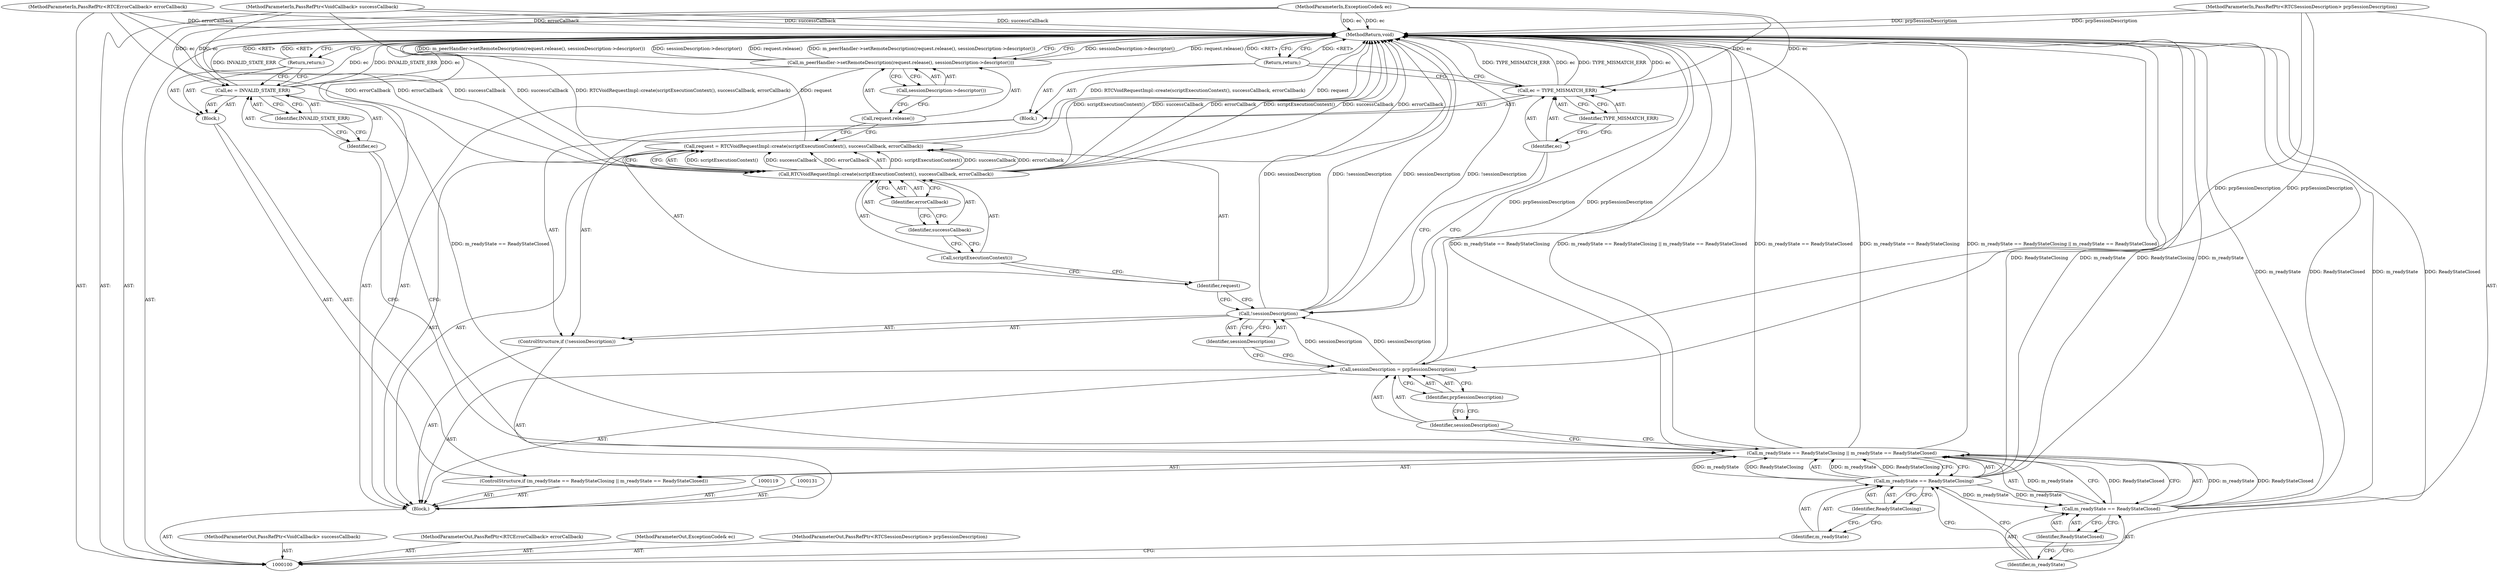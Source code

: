 digraph "1_Chrome_ab5e55ff333def909d025ac45da9ffa0d88a63f2_3" {
"1000141" [label="(MethodReturn,void)"];
"1000102" [label="(MethodParameterIn,PassRefPtr<VoidCallback> successCallback)"];
"1000191" [label="(MethodParameterOut,PassRefPtr<VoidCallback> successCallback)"];
"1000103" [label="(MethodParameterIn,PassRefPtr<RTCErrorCallback> errorCallback)"];
"1000192" [label="(MethodParameterOut,PassRefPtr<RTCErrorCallback> errorCallback)"];
"1000104" [label="(MethodParameterIn,ExceptionCode& ec)"];
"1000193" [label="(MethodParameterOut,ExceptionCode& ec)"];
"1000101" [label="(MethodParameterIn,PassRefPtr<RTCSessionDescription> prpSessionDescription)"];
"1000190" [label="(MethodParameterOut,PassRefPtr<RTCSessionDescription> prpSessionDescription)"];
"1000130" [label="(Return,return;)"];
"1000137" [label="(Identifier,errorCallback)"];
"1000132" [label="(Call,request = RTCVoidRequestImpl::create(scriptExecutionContext(), successCallback, errorCallback))"];
"1000133" [label="(Identifier,request)"];
"1000134" [label="(Call,RTCVoidRequestImpl::create(scriptExecutionContext(), successCallback, errorCallback))"];
"1000135" [label="(Call,scriptExecutionContext())"];
"1000136" [label="(Identifier,successCallback)"];
"1000138" [label="(Call,m_peerHandler->setRemoteDescription(request.release(), sessionDescription->descriptor()))"];
"1000139" [label="(Call,request.release())"];
"1000140" [label="(Call,sessionDescription->descriptor())"];
"1000105" [label="(Block,)"];
"1000110" [label="(Identifier,ReadyStateClosing)"];
"1000106" [label="(ControlStructure,if (m_readyState == ReadyStateClosing || m_readyState == ReadyStateClosed))"];
"1000111" [label="(Call,m_readyState == ReadyStateClosed)"];
"1000112" [label="(Identifier,m_readyState)"];
"1000113" [label="(Identifier,ReadyStateClosed)"];
"1000114" [label="(Block,)"];
"1000107" [label="(Call,m_readyState == ReadyStateClosing || m_readyState == ReadyStateClosed)"];
"1000108" [label="(Call,m_readyState == ReadyStateClosing)"];
"1000109" [label="(Identifier,m_readyState)"];
"1000117" [label="(Identifier,INVALID_STATE_ERR)"];
"1000115" [label="(Call,ec = INVALID_STATE_ERR)"];
"1000116" [label="(Identifier,ec)"];
"1000118" [label="(Return,return;)"];
"1000120" [label="(Call,sessionDescription = prpSessionDescription)"];
"1000121" [label="(Identifier,sessionDescription)"];
"1000122" [label="(Identifier,prpSessionDescription)"];
"1000126" [label="(Block,)"];
"1000123" [label="(ControlStructure,if (!sessionDescription))"];
"1000124" [label="(Call,!sessionDescription)"];
"1000125" [label="(Identifier,sessionDescription)"];
"1000129" [label="(Identifier,TYPE_MISMATCH_ERR)"];
"1000127" [label="(Call,ec = TYPE_MISMATCH_ERR)"];
"1000128" [label="(Identifier,ec)"];
"1000141" -> "1000100"  [label="AST: "];
"1000141" -> "1000118"  [label="CFG: "];
"1000141" -> "1000130"  [label="CFG: "];
"1000141" -> "1000138"  [label="CFG: "];
"1000118" -> "1000141"  [label="DDG: <RET>"];
"1000130" -> "1000141"  [label="DDG: <RET>"];
"1000115" -> "1000141"  [label="DDG: INVALID_STATE_ERR"];
"1000115" -> "1000141"  [label="DDG: ec"];
"1000124" -> "1000141"  [label="DDG: sessionDescription"];
"1000124" -> "1000141"  [label="DDG: !sessionDescription"];
"1000107" -> "1000141"  [label="DDG: m_readyState == ReadyStateClosing"];
"1000107" -> "1000141"  [label="DDG: m_readyState == ReadyStateClosing || m_readyState == ReadyStateClosed"];
"1000107" -> "1000141"  [label="DDG: m_readyState == ReadyStateClosed"];
"1000104" -> "1000141"  [label="DDG: ec"];
"1000138" -> "1000141"  [label="DDG: sessionDescription->descriptor()"];
"1000138" -> "1000141"  [label="DDG: request.release()"];
"1000138" -> "1000141"  [label="DDG: m_peerHandler->setRemoteDescription(request.release(), sessionDescription->descriptor())"];
"1000127" -> "1000141"  [label="DDG: TYPE_MISMATCH_ERR"];
"1000127" -> "1000141"  [label="DDG: ec"];
"1000103" -> "1000141"  [label="DDG: errorCallback"];
"1000132" -> "1000141"  [label="DDG: RTCVoidRequestImpl::create(scriptExecutionContext(), successCallback, errorCallback)"];
"1000132" -> "1000141"  [label="DDG: request"];
"1000102" -> "1000141"  [label="DDG: successCallback"];
"1000111" -> "1000141"  [label="DDG: m_readyState"];
"1000111" -> "1000141"  [label="DDG: ReadyStateClosed"];
"1000134" -> "1000141"  [label="DDG: scriptExecutionContext()"];
"1000134" -> "1000141"  [label="DDG: successCallback"];
"1000134" -> "1000141"  [label="DDG: errorCallback"];
"1000101" -> "1000141"  [label="DDG: prpSessionDescription"];
"1000108" -> "1000141"  [label="DDG: ReadyStateClosing"];
"1000108" -> "1000141"  [label="DDG: m_readyState"];
"1000120" -> "1000141"  [label="DDG: prpSessionDescription"];
"1000102" -> "1000100"  [label="AST: "];
"1000102" -> "1000141"  [label="DDG: successCallback"];
"1000102" -> "1000134"  [label="DDG: successCallback"];
"1000191" -> "1000100"  [label="AST: "];
"1000103" -> "1000100"  [label="AST: "];
"1000103" -> "1000141"  [label="DDG: errorCallback"];
"1000103" -> "1000134"  [label="DDG: errorCallback"];
"1000192" -> "1000100"  [label="AST: "];
"1000104" -> "1000100"  [label="AST: "];
"1000104" -> "1000141"  [label="DDG: ec"];
"1000104" -> "1000115"  [label="DDG: ec"];
"1000104" -> "1000127"  [label="DDG: ec"];
"1000193" -> "1000100"  [label="AST: "];
"1000101" -> "1000100"  [label="AST: "];
"1000101" -> "1000141"  [label="DDG: prpSessionDescription"];
"1000101" -> "1000120"  [label="DDG: prpSessionDescription"];
"1000190" -> "1000100"  [label="AST: "];
"1000130" -> "1000126"  [label="AST: "];
"1000130" -> "1000127"  [label="CFG: "];
"1000141" -> "1000130"  [label="CFG: "];
"1000130" -> "1000141"  [label="DDG: <RET>"];
"1000137" -> "1000134"  [label="AST: "];
"1000137" -> "1000136"  [label="CFG: "];
"1000134" -> "1000137"  [label="CFG: "];
"1000132" -> "1000105"  [label="AST: "];
"1000132" -> "1000134"  [label="CFG: "];
"1000133" -> "1000132"  [label="AST: "];
"1000134" -> "1000132"  [label="AST: "];
"1000139" -> "1000132"  [label="CFG: "];
"1000132" -> "1000141"  [label="DDG: RTCVoidRequestImpl::create(scriptExecutionContext(), successCallback, errorCallback)"];
"1000132" -> "1000141"  [label="DDG: request"];
"1000134" -> "1000132"  [label="DDG: scriptExecutionContext()"];
"1000134" -> "1000132"  [label="DDG: successCallback"];
"1000134" -> "1000132"  [label="DDG: errorCallback"];
"1000133" -> "1000132"  [label="AST: "];
"1000133" -> "1000124"  [label="CFG: "];
"1000135" -> "1000133"  [label="CFG: "];
"1000134" -> "1000132"  [label="AST: "];
"1000134" -> "1000137"  [label="CFG: "];
"1000135" -> "1000134"  [label="AST: "];
"1000136" -> "1000134"  [label="AST: "];
"1000137" -> "1000134"  [label="AST: "];
"1000132" -> "1000134"  [label="CFG: "];
"1000134" -> "1000141"  [label="DDG: scriptExecutionContext()"];
"1000134" -> "1000141"  [label="DDG: successCallback"];
"1000134" -> "1000141"  [label="DDG: errorCallback"];
"1000134" -> "1000132"  [label="DDG: scriptExecutionContext()"];
"1000134" -> "1000132"  [label="DDG: successCallback"];
"1000134" -> "1000132"  [label="DDG: errorCallback"];
"1000102" -> "1000134"  [label="DDG: successCallback"];
"1000103" -> "1000134"  [label="DDG: errorCallback"];
"1000135" -> "1000134"  [label="AST: "];
"1000135" -> "1000133"  [label="CFG: "];
"1000136" -> "1000135"  [label="CFG: "];
"1000136" -> "1000134"  [label="AST: "];
"1000136" -> "1000135"  [label="CFG: "];
"1000137" -> "1000136"  [label="CFG: "];
"1000138" -> "1000105"  [label="AST: "];
"1000138" -> "1000140"  [label="CFG: "];
"1000139" -> "1000138"  [label="AST: "];
"1000140" -> "1000138"  [label="AST: "];
"1000141" -> "1000138"  [label="CFG: "];
"1000138" -> "1000141"  [label="DDG: sessionDescription->descriptor()"];
"1000138" -> "1000141"  [label="DDG: request.release()"];
"1000138" -> "1000141"  [label="DDG: m_peerHandler->setRemoteDescription(request.release(), sessionDescription->descriptor())"];
"1000139" -> "1000138"  [label="AST: "];
"1000139" -> "1000132"  [label="CFG: "];
"1000140" -> "1000139"  [label="CFG: "];
"1000140" -> "1000138"  [label="AST: "];
"1000140" -> "1000139"  [label="CFG: "];
"1000138" -> "1000140"  [label="CFG: "];
"1000105" -> "1000100"  [label="AST: "];
"1000106" -> "1000105"  [label="AST: "];
"1000119" -> "1000105"  [label="AST: "];
"1000120" -> "1000105"  [label="AST: "];
"1000123" -> "1000105"  [label="AST: "];
"1000131" -> "1000105"  [label="AST: "];
"1000132" -> "1000105"  [label="AST: "];
"1000138" -> "1000105"  [label="AST: "];
"1000110" -> "1000108"  [label="AST: "];
"1000110" -> "1000109"  [label="CFG: "];
"1000108" -> "1000110"  [label="CFG: "];
"1000106" -> "1000105"  [label="AST: "];
"1000107" -> "1000106"  [label="AST: "];
"1000114" -> "1000106"  [label="AST: "];
"1000111" -> "1000107"  [label="AST: "];
"1000111" -> "1000113"  [label="CFG: "];
"1000112" -> "1000111"  [label="AST: "];
"1000113" -> "1000111"  [label="AST: "];
"1000107" -> "1000111"  [label="CFG: "];
"1000111" -> "1000141"  [label="DDG: m_readyState"];
"1000111" -> "1000141"  [label="DDG: ReadyStateClosed"];
"1000111" -> "1000107"  [label="DDG: m_readyState"];
"1000111" -> "1000107"  [label="DDG: ReadyStateClosed"];
"1000108" -> "1000111"  [label="DDG: m_readyState"];
"1000112" -> "1000111"  [label="AST: "];
"1000112" -> "1000108"  [label="CFG: "];
"1000113" -> "1000112"  [label="CFG: "];
"1000113" -> "1000111"  [label="AST: "];
"1000113" -> "1000112"  [label="CFG: "];
"1000111" -> "1000113"  [label="CFG: "];
"1000114" -> "1000106"  [label="AST: "];
"1000115" -> "1000114"  [label="AST: "];
"1000118" -> "1000114"  [label="AST: "];
"1000107" -> "1000106"  [label="AST: "];
"1000107" -> "1000108"  [label="CFG: "];
"1000107" -> "1000111"  [label="CFG: "];
"1000108" -> "1000107"  [label="AST: "];
"1000111" -> "1000107"  [label="AST: "];
"1000116" -> "1000107"  [label="CFG: "];
"1000121" -> "1000107"  [label="CFG: "];
"1000107" -> "1000141"  [label="DDG: m_readyState == ReadyStateClosing"];
"1000107" -> "1000141"  [label="DDG: m_readyState == ReadyStateClosing || m_readyState == ReadyStateClosed"];
"1000107" -> "1000141"  [label="DDG: m_readyState == ReadyStateClosed"];
"1000108" -> "1000107"  [label="DDG: m_readyState"];
"1000108" -> "1000107"  [label="DDG: ReadyStateClosing"];
"1000111" -> "1000107"  [label="DDG: m_readyState"];
"1000111" -> "1000107"  [label="DDG: ReadyStateClosed"];
"1000108" -> "1000107"  [label="AST: "];
"1000108" -> "1000110"  [label="CFG: "];
"1000109" -> "1000108"  [label="AST: "];
"1000110" -> "1000108"  [label="AST: "];
"1000112" -> "1000108"  [label="CFG: "];
"1000107" -> "1000108"  [label="CFG: "];
"1000108" -> "1000141"  [label="DDG: ReadyStateClosing"];
"1000108" -> "1000141"  [label="DDG: m_readyState"];
"1000108" -> "1000107"  [label="DDG: m_readyState"];
"1000108" -> "1000107"  [label="DDG: ReadyStateClosing"];
"1000108" -> "1000111"  [label="DDG: m_readyState"];
"1000109" -> "1000108"  [label="AST: "];
"1000109" -> "1000100"  [label="CFG: "];
"1000110" -> "1000109"  [label="CFG: "];
"1000117" -> "1000115"  [label="AST: "];
"1000117" -> "1000116"  [label="CFG: "];
"1000115" -> "1000117"  [label="CFG: "];
"1000115" -> "1000114"  [label="AST: "];
"1000115" -> "1000117"  [label="CFG: "];
"1000116" -> "1000115"  [label="AST: "];
"1000117" -> "1000115"  [label="AST: "];
"1000118" -> "1000115"  [label="CFG: "];
"1000115" -> "1000141"  [label="DDG: INVALID_STATE_ERR"];
"1000115" -> "1000141"  [label="DDG: ec"];
"1000104" -> "1000115"  [label="DDG: ec"];
"1000116" -> "1000115"  [label="AST: "];
"1000116" -> "1000107"  [label="CFG: "];
"1000117" -> "1000116"  [label="CFG: "];
"1000118" -> "1000114"  [label="AST: "];
"1000118" -> "1000115"  [label="CFG: "];
"1000141" -> "1000118"  [label="CFG: "];
"1000118" -> "1000141"  [label="DDG: <RET>"];
"1000120" -> "1000105"  [label="AST: "];
"1000120" -> "1000122"  [label="CFG: "];
"1000121" -> "1000120"  [label="AST: "];
"1000122" -> "1000120"  [label="AST: "];
"1000125" -> "1000120"  [label="CFG: "];
"1000120" -> "1000141"  [label="DDG: prpSessionDescription"];
"1000101" -> "1000120"  [label="DDG: prpSessionDescription"];
"1000120" -> "1000124"  [label="DDG: sessionDescription"];
"1000121" -> "1000120"  [label="AST: "];
"1000121" -> "1000107"  [label="CFG: "];
"1000122" -> "1000121"  [label="CFG: "];
"1000122" -> "1000120"  [label="AST: "];
"1000122" -> "1000121"  [label="CFG: "];
"1000120" -> "1000122"  [label="CFG: "];
"1000126" -> "1000123"  [label="AST: "];
"1000127" -> "1000126"  [label="AST: "];
"1000130" -> "1000126"  [label="AST: "];
"1000123" -> "1000105"  [label="AST: "];
"1000124" -> "1000123"  [label="AST: "];
"1000126" -> "1000123"  [label="AST: "];
"1000124" -> "1000123"  [label="AST: "];
"1000124" -> "1000125"  [label="CFG: "];
"1000125" -> "1000124"  [label="AST: "];
"1000128" -> "1000124"  [label="CFG: "];
"1000133" -> "1000124"  [label="CFG: "];
"1000124" -> "1000141"  [label="DDG: sessionDescription"];
"1000124" -> "1000141"  [label="DDG: !sessionDescription"];
"1000120" -> "1000124"  [label="DDG: sessionDescription"];
"1000125" -> "1000124"  [label="AST: "];
"1000125" -> "1000120"  [label="CFG: "];
"1000124" -> "1000125"  [label="CFG: "];
"1000129" -> "1000127"  [label="AST: "];
"1000129" -> "1000128"  [label="CFG: "];
"1000127" -> "1000129"  [label="CFG: "];
"1000127" -> "1000126"  [label="AST: "];
"1000127" -> "1000129"  [label="CFG: "];
"1000128" -> "1000127"  [label="AST: "];
"1000129" -> "1000127"  [label="AST: "];
"1000130" -> "1000127"  [label="CFG: "];
"1000127" -> "1000141"  [label="DDG: TYPE_MISMATCH_ERR"];
"1000127" -> "1000141"  [label="DDG: ec"];
"1000104" -> "1000127"  [label="DDG: ec"];
"1000128" -> "1000127"  [label="AST: "];
"1000128" -> "1000124"  [label="CFG: "];
"1000129" -> "1000128"  [label="CFG: "];
}
